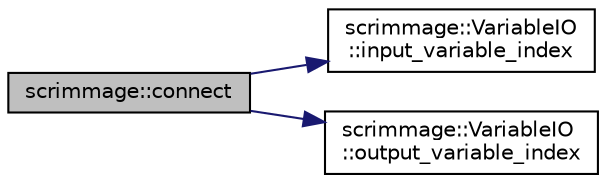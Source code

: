 digraph "scrimmage::connect"
{
 // LATEX_PDF_SIZE
  edge [fontname="Helvetica",fontsize="10",labelfontname="Helvetica",labelfontsize="10"];
  node [fontname="Helvetica",fontsize="10",shape=record];
  rankdir="LR";
  Node1 [label="scrimmage::connect",height=0.2,width=0.4,color="black", fillcolor="grey75", style="filled", fontcolor="black",tooltip=" "];
  Node1 -> Node2 [color="midnightblue",fontsize="10",style="solid",fontname="Helvetica"];
  Node2 [label="scrimmage::VariableIO\l::input_variable_index",height=0.2,width=0.4,color="black", fillcolor="white", style="filled",URL="$classscrimmage_1_1VariableIO.html#aa6b12035fb51a9aa81ffe3615eea6217",tooltip=" "];
  Node1 -> Node3 [color="midnightblue",fontsize="10",style="solid",fontname="Helvetica"];
  Node3 [label="scrimmage::VariableIO\l::output_variable_index",height=0.2,width=0.4,color="black", fillcolor="white", style="filled",URL="$classscrimmage_1_1VariableIO.html#ac9f2fe245282bf5947807b515622da7a",tooltip=" "];
}
